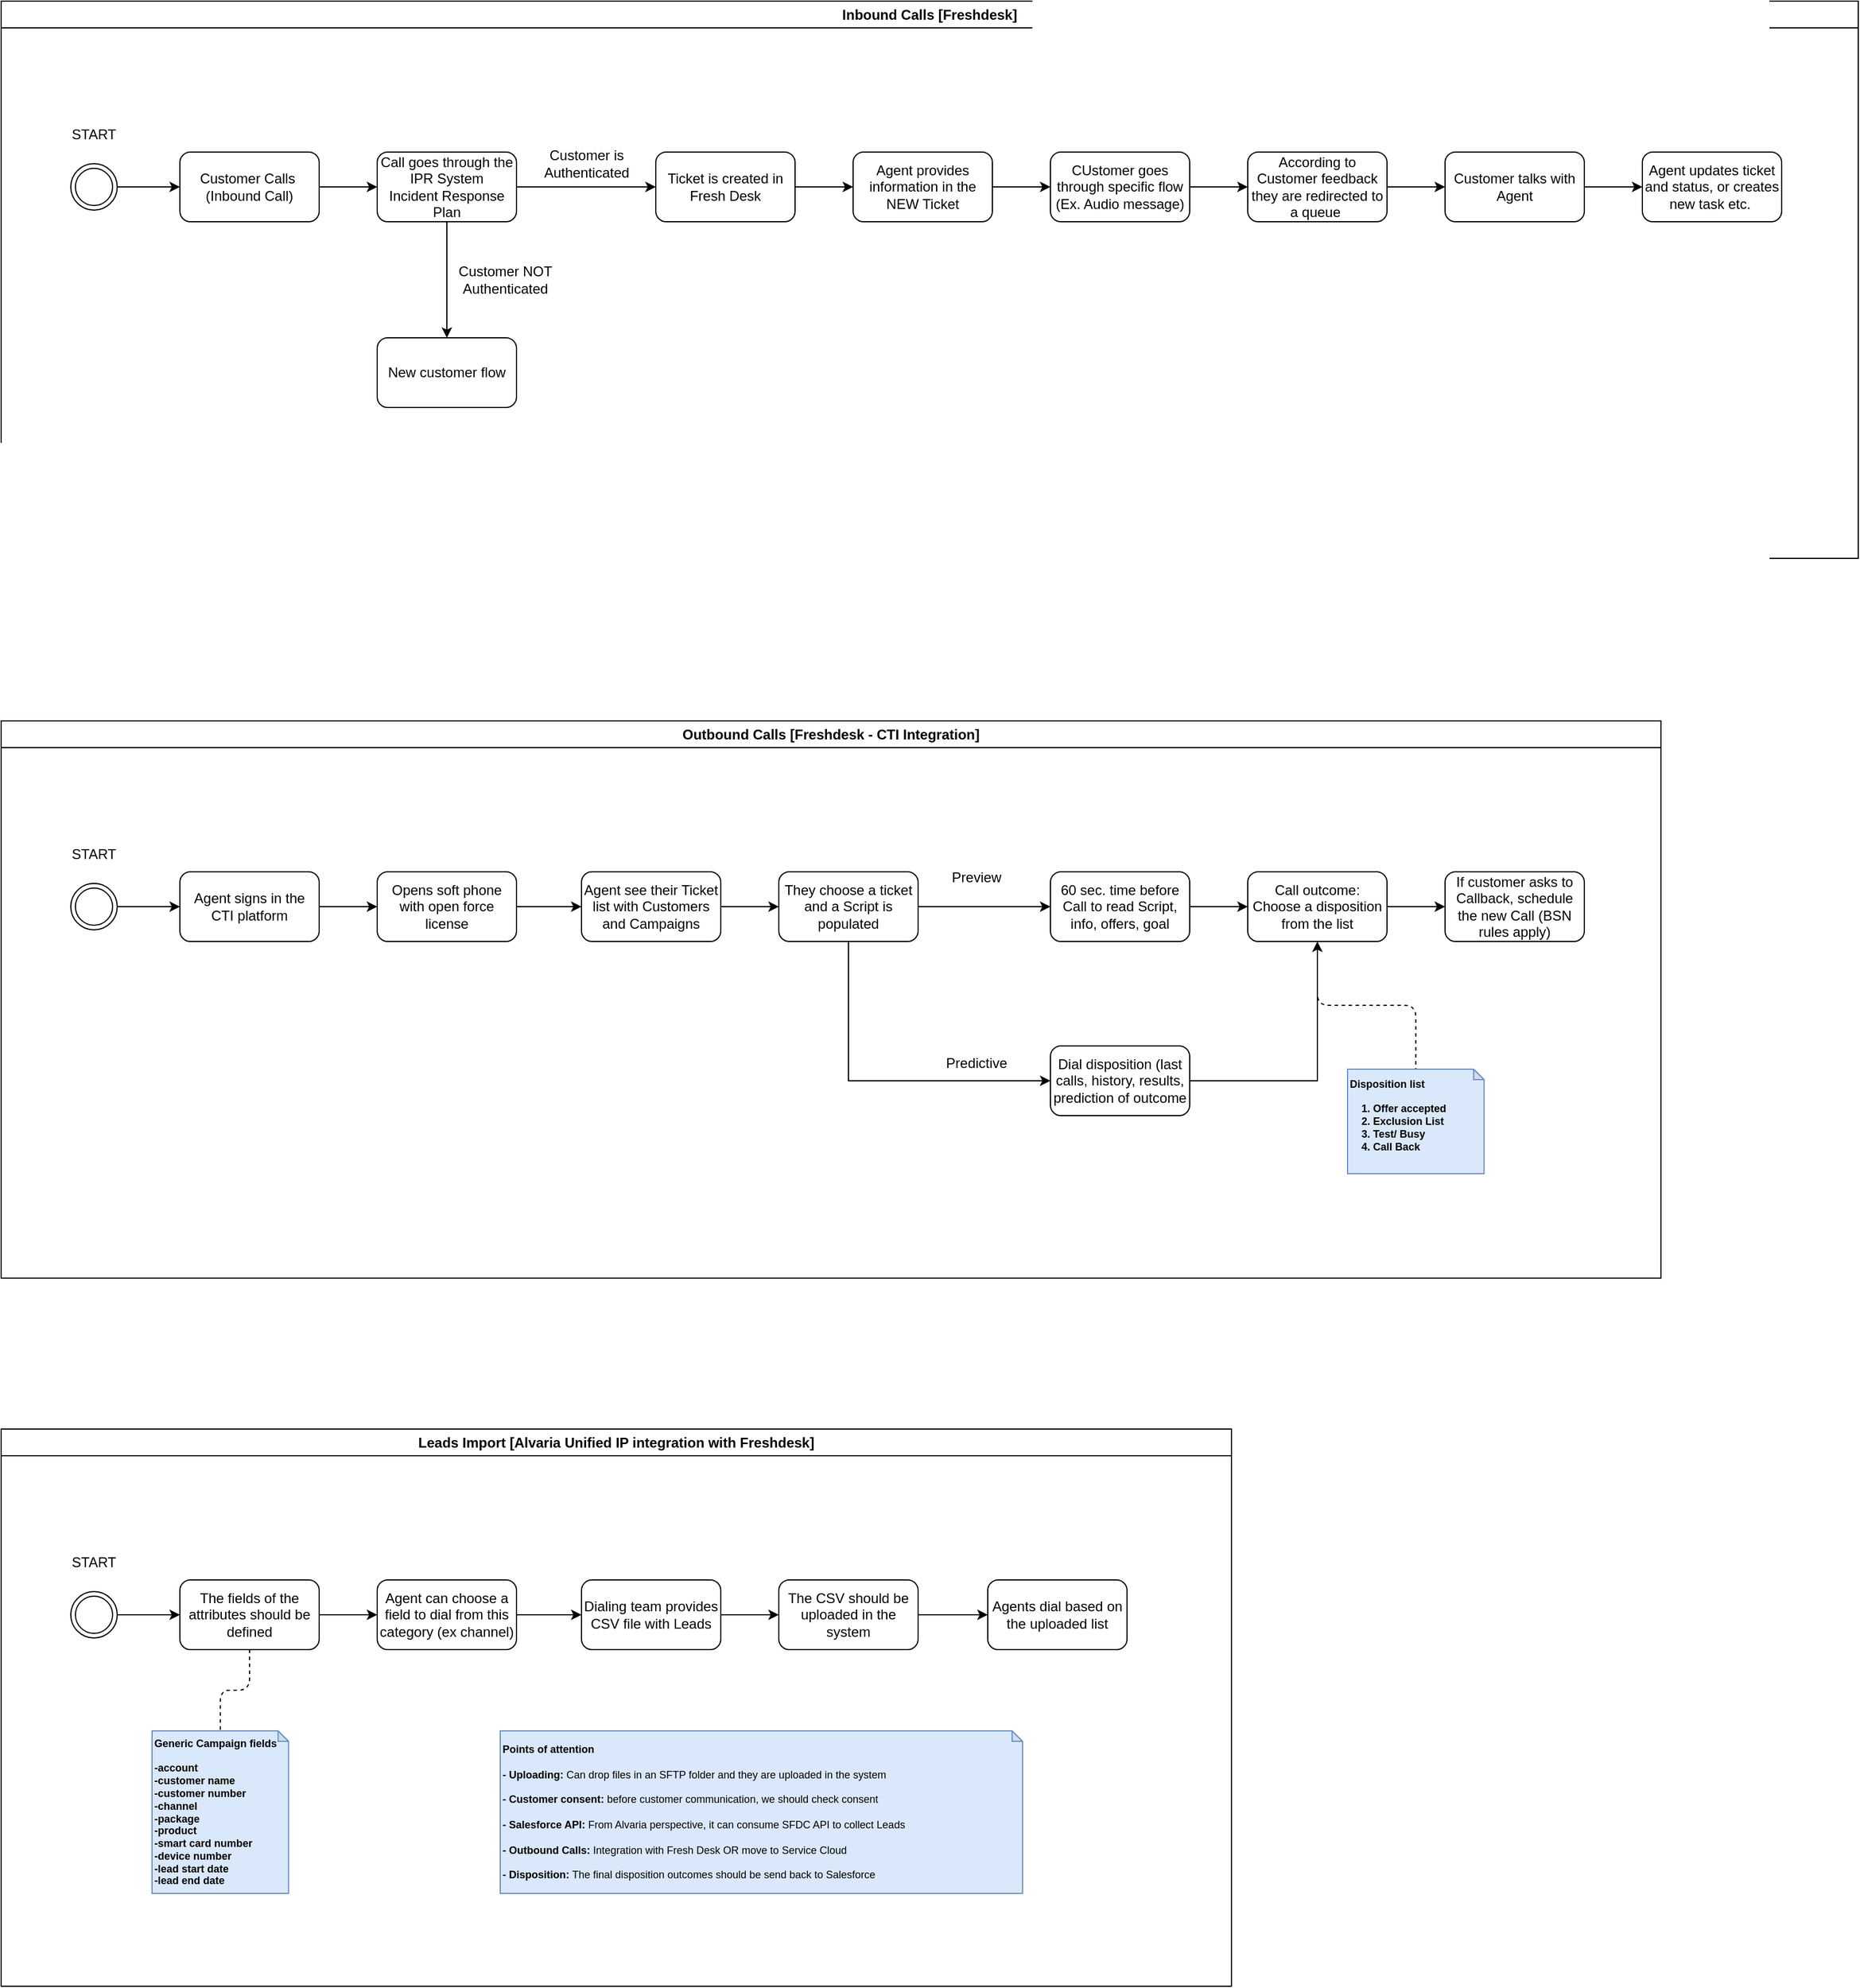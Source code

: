 <mxfile version="24.4.10" type="github">
  <diagram name="Page-1" id="iOCc6ktBS3NgpYVs54zf">
    <mxGraphModel dx="1260" dy="628" grid="1" gridSize="10" guides="1" tooltips="1" connect="1" arrows="1" fold="1" page="1" pageScale="1" pageWidth="827" pageHeight="1169" math="0" shadow="0">
      <root>
        <mxCell id="0" />
        <mxCell id="1" parent="0" />
        <mxCell id="b6pz_huEGMT_seK_fN8o-1" value="Inbound Calls [Freshdesk]" style="swimlane;whiteSpace=wrap;html=1;align=center;" vertex="1" parent="1">
          <mxGeometry x="20" y="40" width="1600" height="480" as="geometry" />
        </mxCell>
        <mxCell id="b6pz_huEGMT_seK_fN8o-2" style="edgeStyle=orthogonalEdgeStyle;rounded=0;orthogonalLoop=1;jettySize=auto;html=1;" edge="1" parent="b6pz_huEGMT_seK_fN8o-1" source="b6pz_huEGMT_seK_fN8o-3" target="b6pz_huEGMT_seK_fN8o-6">
          <mxGeometry relative="1" as="geometry" />
        </mxCell>
        <mxCell id="b6pz_huEGMT_seK_fN8o-3" value="Customer Calls&amp;nbsp;&lt;div&gt;(Inbound Call)&lt;/div&gt;" style="rounded=1;whiteSpace=wrap;html=1;" vertex="1" parent="b6pz_huEGMT_seK_fN8o-1">
          <mxGeometry x="154" y="130" width="120" height="60" as="geometry" />
        </mxCell>
        <mxCell id="b6pz_huEGMT_seK_fN8o-4" style="edgeStyle=orthogonalEdgeStyle;rounded=0;orthogonalLoop=1;jettySize=auto;html=1;" edge="1" parent="b6pz_huEGMT_seK_fN8o-1" source="b6pz_huEGMT_seK_fN8o-6" target="b6pz_huEGMT_seK_fN8o-8">
          <mxGeometry relative="1" as="geometry" />
        </mxCell>
        <mxCell id="b6pz_huEGMT_seK_fN8o-5" style="edgeStyle=orthogonalEdgeStyle;rounded=0;orthogonalLoop=1;jettySize=auto;html=1;" edge="1" parent="b6pz_huEGMT_seK_fN8o-1" source="b6pz_huEGMT_seK_fN8o-6" target="b6pz_huEGMT_seK_fN8o-11">
          <mxGeometry relative="1" as="geometry" />
        </mxCell>
        <mxCell id="b6pz_huEGMT_seK_fN8o-6" value="Call goes through the IPR System&lt;div&gt;Incident Response Plan&lt;/div&gt;" style="rounded=1;whiteSpace=wrap;html=1;" vertex="1" parent="b6pz_huEGMT_seK_fN8o-1">
          <mxGeometry x="324" y="130" width="120" height="60" as="geometry" />
        </mxCell>
        <mxCell id="b6pz_huEGMT_seK_fN8o-7" style="edgeStyle=orthogonalEdgeStyle;rounded=0;orthogonalLoop=1;jettySize=auto;html=1;" edge="1" parent="b6pz_huEGMT_seK_fN8o-1" source="b6pz_huEGMT_seK_fN8o-8" target="b6pz_huEGMT_seK_fN8o-10">
          <mxGeometry relative="1" as="geometry" />
        </mxCell>
        <mxCell id="b6pz_huEGMT_seK_fN8o-8" value="Ticket is created in Fresh Desk" style="rounded=1;whiteSpace=wrap;html=1;" vertex="1" parent="b6pz_huEGMT_seK_fN8o-1">
          <mxGeometry x="564" y="130" width="120" height="60" as="geometry" />
        </mxCell>
        <mxCell id="b6pz_huEGMT_seK_fN8o-9" style="edgeStyle=orthogonalEdgeStyle;rounded=0;orthogonalLoop=1;jettySize=auto;html=1;" edge="1" parent="b6pz_huEGMT_seK_fN8o-1" source="b6pz_huEGMT_seK_fN8o-10" target="b6pz_huEGMT_seK_fN8o-13">
          <mxGeometry relative="1" as="geometry" />
        </mxCell>
        <mxCell id="b6pz_huEGMT_seK_fN8o-10" value="Agent provides information in the NEW Ticket" style="rounded=1;whiteSpace=wrap;html=1;" vertex="1" parent="b6pz_huEGMT_seK_fN8o-1">
          <mxGeometry x="734" y="130" width="120" height="60" as="geometry" />
        </mxCell>
        <mxCell id="b6pz_huEGMT_seK_fN8o-11" value="New customer flow" style="rounded=1;whiteSpace=wrap;html=1;" vertex="1" parent="b6pz_huEGMT_seK_fN8o-1">
          <mxGeometry x="324" y="290" width="120" height="60" as="geometry" />
        </mxCell>
        <mxCell id="b6pz_huEGMT_seK_fN8o-12" style="edgeStyle=orthogonalEdgeStyle;rounded=0;orthogonalLoop=1;jettySize=auto;html=1;" edge="1" parent="b6pz_huEGMT_seK_fN8o-1" source="b6pz_huEGMT_seK_fN8o-13" target="b6pz_huEGMT_seK_fN8o-17">
          <mxGeometry relative="1" as="geometry" />
        </mxCell>
        <mxCell id="b6pz_huEGMT_seK_fN8o-13" value="CUstomer goes through specific flow (Ex. Audio message)" style="rounded=1;whiteSpace=wrap;html=1;" vertex="1" parent="b6pz_huEGMT_seK_fN8o-1">
          <mxGeometry x="904" y="130" width="120" height="60" as="geometry" />
        </mxCell>
        <mxCell id="b6pz_huEGMT_seK_fN8o-14" style="edgeStyle=orthogonalEdgeStyle;rounded=0;orthogonalLoop=1;jettySize=auto;html=1;" edge="1" parent="b6pz_huEGMT_seK_fN8o-1" source="b6pz_huEGMT_seK_fN8o-15" target="b6pz_huEGMT_seK_fN8o-18">
          <mxGeometry relative="1" as="geometry" />
        </mxCell>
        <mxCell id="b6pz_huEGMT_seK_fN8o-15" value="Customer talks with Agent" style="rounded=1;whiteSpace=wrap;html=1;" vertex="1" parent="b6pz_huEGMT_seK_fN8o-1">
          <mxGeometry x="1244" y="130" width="120" height="60" as="geometry" />
        </mxCell>
        <mxCell id="b6pz_huEGMT_seK_fN8o-16" style="edgeStyle=orthogonalEdgeStyle;rounded=0;orthogonalLoop=1;jettySize=auto;html=1;" edge="1" parent="b6pz_huEGMT_seK_fN8o-1" source="b6pz_huEGMT_seK_fN8o-17" target="b6pz_huEGMT_seK_fN8o-15">
          <mxGeometry relative="1" as="geometry" />
        </mxCell>
        <mxCell id="b6pz_huEGMT_seK_fN8o-17" value="According to Customer feedback they are redirected to a queue&amp;nbsp;" style="rounded=1;whiteSpace=wrap;html=1;" vertex="1" parent="b6pz_huEGMT_seK_fN8o-1">
          <mxGeometry x="1074" y="130" width="120" height="60" as="geometry" />
        </mxCell>
        <mxCell id="b6pz_huEGMT_seK_fN8o-18" value="Agent updates ticket and status, or creates new task etc.&amp;nbsp;" style="rounded=1;whiteSpace=wrap;html=1;" vertex="1" parent="b6pz_huEGMT_seK_fN8o-1">
          <mxGeometry x="1414" y="130" width="120" height="60" as="geometry" />
        </mxCell>
        <mxCell id="b6pz_huEGMT_seK_fN8o-19" value="Customer is&lt;div&gt;Authenticated&lt;/div&gt;" style="text;html=1;align=center;verticalAlign=middle;resizable=0;points=[];autosize=1;strokeColor=none;fillColor=none;" vertex="1" parent="b6pz_huEGMT_seK_fN8o-1">
          <mxGeometry x="454" y="120" width="100" height="40" as="geometry" />
        </mxCell>
        <mxCell id="b6pz_huEGMT_seK_fN8o-20" value="Customer NOT&lt;div&gt;Authenticated&lt;/div&gt;" style="text;html=1;align=center;verticalAlign=middle;resizable=0;points=[];autosize=1;strokeColor=none;fillColor=none;" vertex="1" parent="b6pz_huEGMT_seK_fN8o-1">
          <mxGeometry x="384" y="220" width="100" height="40" as="geometry" />
        </mxCell>
        <mxCell id="b6pz_huEGMT_seK_fN8o-21" style="edgeStyle=orthogonalEdgeStyle;rounded=0;orthogonalLoop=1;jettySize=auto;html=1;exitX=1;exitY=0.5;exitDx=0;exitDy=0;" edge="1" parent="b6pz_huEGMT_seK_fN8o-1" source="b6pz_huEGMT_seK_fN8o-22" target="b6pz_huEGMT_seK_fN8o-3">
          <mxGeometry relative="1" as="geometry">
            <mxPoint x="140" y="160" as="targetPoint" />
          </mxGeometry>
        </mxCell>
        <mxCell id="b6pz_huEGMT_seK_fN8o-22" value="" style="ellipse;shape=doubleEllipse;whiteSpace=wrap;html=1;aspect=fixed;" vertex="1" parent="b6pz_huEGMT_seK_fN8o-1">
          <mxGeometry x="60" y="140" width="40" height="40" as="geometry" />
        </mxCell>
        <mxCell id="b6pz_huEGMT_seK_fN8o-23" value="START" style="text;html=1;align=center;verticalAlign=middle;whiteSpace=wrap;rounded=0;" vertex="1" parent="b6pz_huEGMT_seK_fN8o-1">
          <mxGeometry x="50" y="100" width="60" height="30" as="geometry" />
        </mxCell>
        <mxCell id="b6pz_huEGMT_seK_fN8o-24" value="Outbound Calls [Freshdesk - CTI Integration]" style="swimlane;whiteSpace=wrap;html=1;align=center;" vertex="1" parent="1">
          <mxGeometry x="20" y="660" width="1430" height="480" as="geometry" />
        </mxCell>
        <mxCell id="b6pz_huEGMT_seK_fN8o-25" style="edgeStyle=orthogonalEdgeStyle;rounded=0;orthogonalLoop=1;jettySize=auto;html=1;" edge="1" parent="b6pz_huEGMT_seK_fN8o-24" source="b6pz_huEGMT_seK_fN8o-26" target="b6pz_huEGMT_seK_fN8o-28">
          <mxGeometry relative="1" as="geometry" />
        </mxCell>
        <mxCell id="b6pz_huEGMT_seK_fN8o-26" value="Agent signs in the CTI platform" style="rounded=1;whiteSpace=wrap;html=1;" vertex="1" parent="b6pz_huEGMT_seK_fN8o-24">
          <mxGeometry x="154" y="130" width="120" height="60" as="geometry" />
        </mxCell>
        <mxCell id="b6pz_huEGMT_seK_fN8o-27" style="edgeStyle=orthogonalEdgeStyle;rounded=0;orthogonalLoop=1;jettySize=auto;html=1;" edge="1" parent="b6pz_huEGMT_seK_fN8o-24" source="b6pz_huEGMT_seK_fN8o-28" target="b6pz_huEGMT_seK_fN8o-30">
          <mxGeometry relative="1" as="geometry" />
        </mxCell>
        <mxCell id="b6pz_huEGMT_seK_fN8o-28" value="Opens soft phone with open force license" style="rounded=1;whiteSpace=wrap;html=1;" vertex="1" parent="b6pz_huEGMT_seK_fN8o-24">
          <mxGeometry x="324" y="130" width="120" height="60" as="geometry" />
        </mxCell>
        <mxCell id="b6pz_huEGMT_seK_fN8o-29" style="edgeStyle=orthogonalEdgeStyle;rounded=0;orthogonalLoop=1;jettySize=auto;html=1;" edge="1" parent="b6pz_huEGMT_seK_fN8o-24" source="b6pz_huEGMT_seK_fN8o-30" target="b6pz_huEGMT_seK_fN8o-33">
          <mxGeometry relative="1" as="geometry" />
        </mxCell>
        <mxCell id="b6pz_huEGMT_seK_fN8o-30" value="Agent see their Ticket list with Customers and Campaigns" style="rounded=1;whiteSpace=wrap;html=1;" vertex="1" parent="b6pz_huEGMT_seK_fN8o-24">
          <mxGeometry x="500" y="130" width="120" height="60" as="geometry" />
        </mxCell>
        <mxCell id="b6pz_huEGMT_seK_fN8o-31" style="edgeStyle=orthogonalEdgeStyle;rounded=0;orthogonalLoop=1;jettySize=auto;html=1;" edge="1" parent="b6pz_huEGMT_seK_fN8o-24" source="b6pz_huEGMT_seK_fN8o-33" target="b6pz_huEGMT_seK_fN8o-37">
          <mxGeometry relative="1" as="geometry">
            <mxPoint x="840" y="160" as="targetPoint" />
          </mxGeometry>
        </mxCell>
        <mxCell id="b6pz_huEGMT_seK_fN8o-32" style="edgeStyle=orthogonalEdgeStyle;rounded=0;orthogonalLoop=1;jettySize=auto;html=1;" edge="1" parent="b6pz_huEGMT_seK_fN8o-24" source="b6pz_huEGMT_seK_fN8o-33" target="b6pz_huEGMT_seK_fN8o-35">
          <mxGeometry relative="1" as="geometry">
            <Array as="points">
              <mxPoint x="730" y="310" />
            </Array>
          </mxGeometry>
        </mxCell>
        <mxCell id="b6pz_huEGMT_seK_fN8o-33" value="They choose a ticket and a Script is populated" style="rounded=1;whiteSpace=wrap;html=1;" vertex="1" parent="b6pz_huEGMT_seK_fN8o-24">
          <mxGeometry x="670" y="130" width="120" height="60" as="geometry" />
        </mxCell>
        <mxCell id="b6pz_huEGMT_seK_fN8o-34" style="edgeStyle=orthogonalEdgeStyle;rounded=0;orthogonalLoop=1;jettySize=auto;html=1;" edge="1" parent="b6pz_huEGMT_seK_fN8o-24" source="b6pz_huEGMT_seK_fN8o-35" target="b6pz_huEGMT_seK_fN8o-41">
          <mxGeometry relative="1" as="geometry" />
        </mxCell>
        <mxCell id="b6pz_huEGMT_seK_fN8o-35" value="Dial disposition (last calls, history, results, prediction of outcome" style="rounded=1;whiteSpace=wrap;html=1;" vertex="1" parent="b6pz_huEGMT_seK_fN8o-24">
          <mxGeometry x="904" y="280" width="120" height="60" as="geometry" />
        </mxCell>
        <mxCell id="b6pz_huEGMT_seK_fN8o-36" style="edgeStyle=orthogonalEdgeStyle;rounded=0;orthogonalLoop=1;jettySize=auto;html=1;" edge="1" parent="b6pz_huEGMT_seK_fN8o-24" source="b6pz_huEGMT_seK_fN8o-37" target="b6pz_huEGMT_seK_fN8o-41">
          <mxGeometry relative="1" as="geometry" />
        </mxCell>
        <mxCell id="b6pz_huEGMT_seK_fN8o-37" value="60 sec. time before Call to read Script, info, offers, goal" style="rounded=1;whiteSpace=wrap;html=1;" vertex="1" parent="b6pz_huEGMT_seK_fN8o-24">
          <mxGeometry x="904" y="130" width="120" height="60" as="geometry" />
        </mxCell>
        <mxCell id="b6pz_huEGMT_seK_fN8o-38" value="If customer asks to Callback, schedule the new Call (BSN rules apply)" style="rounded=1;whiteSpace=wrap;html=1;" vertex="1" parent="b6pz_huEGMT_seK_fN8o-24">
          <mxGeometry x="1244" y="130" width="120" height="60" as="geometry" />
        </mxCell>
        <mxCell id="b6pz_huEGMT_seK_fN8o-39" style="edgeStyle=orthogonalEdgeStyle;rounded=0;orthogonalLoop=1;jettySize=auto;html=1;" edge="1" parent="b6pz_huEGMT_seK_fN8o-24" source="b6pz_huEGMT_seK_fN8o-41" target="b6pz_huEGMT_seK_fN8o-38">
          <mxGeometry relative="1" as="geometry" />
        </mxCell>
        <mxCell id="b6pz_huEGMT_seK_fN8o-40" style="edgeStyle=orthogonalEdgeStyle;rounded=1;orthogonalLoop=1;jettySize=auto;html=1;dashed=1;endArrow=none;endFill=0;curved=0;" edge="1" parent="b6pz_huEGMT_seK_fN8o-24" source="b6pz_huEGMT_seK_fN8o-41" target="b6pz_huEGMT_seK_fN8o-47">
          <mxGeometry relative="1" as="geometry" />
        </mxCell>
        <mxCell id="b6pz_huEGMT_seK_fN8o-41" value="Call outcome: Choose a disposition from the list" style="rounded=1;whiteSpace=wrap;html=1;" vertex="1" parent="b6pz_huEGMT_seK_fN8o-24">
          <mxGeometry x="1074" y="130" width="120" height="60" as="geometry" />
        </mxCell>
        <mxCell id="b6pz_huEGMT_seK_fN8o-42" value="Preview" style="text;html=1;align=center;verticalAlign=middle;resizable=0;points=[];autosize=1;strokeColor=none;fillColor=none;" vertex="1" parent="b6pz_huEGMT_seK_fN8o-24">
          <mxGeometry x="805" y="120" width="70" height="30" as="geometry" />
        </mxCell>
        <mxCell id="b6pz_huEGMT_seK_fN8o-43" value="Predictive" style="text;html=1;align=center;verticalAlign=middle;resizable=0;points=[];autosize=1;strokeColor=none;fillColor=none;" vertex="1" parent="b6pz_huEGMT_seK_fN8o-24">
          <mxGeometry x="800" y="280" width="80" height="30" as="geometry" />
        </mxCell>
        <mxCell id="b6pz_huEGMT_seK_fN8o-44" style="edgeStyle=orthogonalEdgeStyle;rounded=0;orthogonalLoop=1;jettySize=auto;html=1;exitX=1;exitY=0.5;exitDx=0;exitDy=0;" edge="1" parent="b6pz_huEGMT_seK_fN8o-24" source="b6pz_huEGMT_seK_fN8o-45" target="b6pz_huEGMT_seK_fN8o-26">
          <mxGeometry relative="1" as="geometry">
            <mxPoint x="140" y="160" as="targetPoint" />
          </mxGeometry>
        </mxCell>
        <mxCell id="b6pz_huEGMT_seK_fN8o-45" value="" style="ellipse;shape=doubleEllipse;whiteSpace=wrap;html=1;aspect=fixed;" vertex="1" parent="b6pz_huEGMT_seK_fN8o-24">
          <mxGeometry x="60" y="140" width="40" height="40" as="geometry" />
        </mxCell>
        <mxCell id="b6pz_huEGMT_seK_fN8o-46" value="START" style="text;html=1;align=center;verticalAlign=middle;whiteSpace=wrap;rounded=0;" vertex="1" parent="b6pz_huEGMT_seK_fN8o-24">
          <mxGeometry x="50" y="100" width="60" height="30" as="geometry" />
        </mxCell>
        <mxCell id="b6pz_huEGMT_seK_fN8o-47" value="&lt;div&gt;&lt;div&gt;&lt;b&gt;Disposition list&lt;/b&gt;&lt;/div&gt;&lt;div&gt;&lt;b&gt;&lt;br&gt;&lt;/b&gt;&lt;/div&gt;&lt;div&gt;&lt;b&gt;&amp;nbsp; &amp;nbsp; 1. Offer accepted&lt;/b&gt;&lt;/div&gt;&lt;div&gt;&lt;b&gt;&amp;nbsp; &amp;nbsp; 2. Exclusion List&lt;/b&gt;&lt;/div&gt;&lt;div&gt;&lt;b&gt;&amp;nbsp; &amp;nbsp; 3. Test/ Busy&lt;/b&gt;&lt;/div&gt;&lt;div&gt;&lt;b&gt;&amp;nbsp; &amp;nbsp; 4. Call Back&lt;/b&gt;&lt;/div&gt;&lt;/div&gt;&lt;div&gt;&lt;br&gt;&lt;/div&gt;" style="shape=note;whiteSpace=wrap;html=1;backgroundOutline=1;darkOpacity=0.05;size=9;fillColor=#dae8fc;strokeColor=#6c8ebf;fontSize=9;align=left;" vertex="1" parent="b6pz_huEGMT_seK_fN8o-24">
          <mxGeometry x="1160" y="300" width="117.63" height="90" as="geometry" />
        </mxCell>
        <mxCell id="b6pz_huEGMT_seK_fN8o-48" value="Leads Import [Alvaria Unified IP integration with Freshdesk]" style="swimlane;whiteSpace=wrap;html=1;align=center;" vertex="1" parent="1">
          <mxGeometry x="20" y="1270" width="1060" height="480" as="geometry" />
        </mxCell>
        <mxCell id="b6pz_huEGMT_seK_fN8o-49" style="edgeStyle=orthogonalEdgeStyle;rounded=0;orthogonalLoop=1;jettySize=auto;html=1;" edge="1" parent="b6pz_huEGMT_seK_fN8o-48" source="b6pz_huEGMT_seK_fN8o-51" target="b6pz_huEGMT_seK_fN8o-53">
          <mxGeometry relative="1" as="geometry" />
        </mxCell>
        <mxCell id="b6pz_huEGMT_seK_fN8o-50" style="edgeStyle=orthogonalEdgeStyle;rounded=1;orthogonalLoop=1;jettySize=auto;html=1;dashed=1;endArrow=none;endFill=0;curved=0;" edge="1" parent="b6pz_huEGMT_seK_fN8o-48" source="b6pz_huEGMT_seK_fN8o-51" target="b6pz_huEGMT_seK_fN8o-62">
          <mxGeometry relative="1" as="geometry" />
        </mxCell>
        <mxCell id="b6pz_huEGMT_seK_fN8o-51" value="The fields of the attributes should be defined" style="rounded=1;whiteSpace=wrap;html=1;" vertex="1" parent="b6pz_huEGMT_seK_fN8o-48">
          <mxGeometry x="154" y="130" width="120" height="60" as="geometry" />
        </mxCell>
        <mxCell id="b6pz_huEGMT_seK_fN8o-52" style="edgeStyle=orthogonalEdgeStyle;rounded=0;orthogonalLoop=1;jettySize=auto;html=1;" edge="1" parent="b6pz_huEGMT_seK_fN8o-48" source="b6pz_huEGMT_seK_fN8o-53" target="b6pz_huEGMT_seK_fN8o-55">
          <mxGeometry relative="1" as="geometry" />
        </mxCell>
        <mxCell id="b6pz_huEGMT_seK_fN8o-53" value="Agent can choose a field to dial from this category (ex channel)" style="rounded=1;whiteSpace=wrap;html=1;" vertex="1" parent="b6pz_huEGMT_seK_fN8o-48">
          <mxGeometry x="324" y="130" width="120" height="60" as="geometry" />
        </mxCell>
        <mxCell id="b6pz_huEGMT_seK_fN8o-54" style="edgeStyle=orthogonalEdgeStyle;rounded=0;orthogonalLoop=1;jettySize=auto;html=1;" edge="1" parent="b6pz_huEGMT_seK_fN8o-48" source="b6pz_huEGMT_seK_fN8o-55" target="b6pz_huEGMT_seK_fN8o-57">
          <mxGeometry relative="1" as="geometry" />
        </mxCell>
        <mxCell id="b6pz_huEGMT_seK_fN8o-55" value="Dialing team provides CSV file with Leads" style="rounded=1;whiteSpace=wrap;html=1;" vertex="1" parent="b6pz_huEGMT_seK_fN8o-48">
          <mxGeometry x="500" y="130" width="120" height="60" as="geometry" />
        </mxCell>
        <mxCell id="b6pz_huEGMT_seK_fN8o-56" style="edgeStyle=orthogonalEdgeStyle;rounded=0;orthogonalLoop=1;jettySize=auto;html=1;" edge="1" parent="b6pz_huEGMT_seK_fN8o-48" source="b6pz_huEGMT_seK_fN8o-57" target="b6pz_huEGMT_seK_fN8o-58">
          <mxGeometry relative="1" as="geometry">
            <mxPoint x="840" y="160" as="targetPoint" />
          </mxGeometry>
        </mxCell>
        <mxCell id="b6pz_huEGMT_seK_fN8o-57" value="The CSV should be uploaded in the system" style="rounded=1;whiteSpace=wrap;html=1;" vertex="1" parent="b6pz_huEGMT_seK_fN8o-48">
          <mxGeometry x="670" y="130" width="120" height="60" as="geometry" />
        </mxCell>
        <mxCell id="b6pz_huEGMT_seK_fN8o-58" value="Agents dial based on the uploaded list" style="rounded=1;whiteSpace=wrap;html=1;" vertex="1" parent="b6pz_huEGMT_seK_fN8o-48">
          <mxGeometry x="850" y="130" width="120" height="60" as="geometry" />
        </mxCell>
        <mxCell id="b6pz_huEGMT_seK_fN8o-59" style="edgeStyle=orthogonalEdgeStyle;rounded=0;orthogonalLoop=1;jettySize=auto;html=1;exitX=1;exitY=0.5;exitDx=0;exitDy=0;" edge="1" parent="b6pz_huEGMT_seK_fN8o-48" source="b6pz_huEGMT_seK_fN8o-60" target="b6pz_huEGMT_seK_fN8o-51">
          <mxGeometry relative="1" as="geometry">
            <mxPoint x="140" y="160" as="targetPoint" />
          </mxGeometry>
        </mxCell>
        <mxCell id="b6pz_huEGMT_seK_fN8o-60" value="" style="ellipse;shape=doubleEllipse;whiteSpace=wrap;html=1;aspect=fixed;" vertex="1" parent="b6pz_huEGMT_seK_fN8o-48">
          <mxGeometry x="60" y="140" width="40" height="40" as="geometry" />
        </mxCell>
        <mxCell id="b6pz_huEGMT_seK_fN8o-61" value="START" style="text;html=1;align=center;verticalAlign=middle;whiteSpace=wrap;rounded=0;" vertex="1" parent="b6pz_huEGMT_seK_fN8o-48">
          <mxGeometry x="50" y="100" width="60" height="30" as="geometry" />
        </mxCell>
        <mxCell id="b6pz_huEGMT_seK_fN8o-62" value="&lt;div&gt;&lt;b&gt;Generic Campaign fields&lt;/b&gt;&lt;/div&gt;&lt;div&gt;&lt;b&gt;&lt;br&gt;&lt;/b&gt;&lt;/div&gt;&lt;div&gt;&lt;b&gt;-account&lt;/b&gt;&lt;/div&gt;&lt;div&gt;&lt;b&gt;-customer name&lt;/b&gt;&lt;/div&gt;&lt;div&gt;&lt;b&gt;-customer number&lt;/b&gt;&lt;/div&gt;&lt;div&gt;&lt;b&gt;-channel&lt;/b&gt;&lt;/div&gt;&lt;div&gt;&lt;b&gt;-package&lt;/b&gt;&lt;/div&gt;&lt;div&gt;&lt;b&gt;-product&lt;/b&gt;&lt;/div&gt;&lt;div&gt;&lt;b&gt;-smart card number&lt;/b&gt;&lt;/div&gt;&lt;div&gt;&lt;b&gt;-device number&lt;/b&gt;&lt;/div&gt;&lt;div&gt;&lt;b&gt;-lead start date&lt;/b&gt;&lt;/div&gt;&lt;div&gt;&lt;b&gt;-lead end date&lt;/b&gt;&lt;br&gt;&lt;/div&gt;" style="shape=note;whiteSpace=wrap;html=1;backgroundOutline=1;darkOpacity=0.05;size=9;fillColor=#dae8fc;strokeColor=#6c8ebf;fontSize=9;align=left;" vertex="1" parent="b6pz_huEGMT_seK_fN8o-48">
          <mxGeometry x="130" y="260" width="117.63" height="140" as="geometry" />
        </mxCell>
        <mxCell id="b6pz_huEGMT_seK_fN8o-63" value="&lt;div&gt;&lt;b&gt;Points of attention&amp;nbsp;&lt;/b&gt;&lt;/div&gt;&lt;div&gt;&lt;b&gt;&lt;br&gt;&lt;/b&gt;&lt;/div&gt;&lt;div&gt;&lt;b&gt;- Uploading:&amp;nbsp;&lt;/b&gt;Can drop files in an SFTP folder and they are uploaded in the system&lt;/div&gt;&lt;div&gt;&lt;br&gt;&lt;/div&gt;&lt;div&gt;&lt;b&gt;- Customer consent:&amp;nbsp;&lt;/b&gt;before customer communication, we should check consent&amp;nbsp;&lt;/div&gt;&lt;div&gt;&lt;br&gt;&lt;/div&gt;&lt;div&gt;&lt;b&gt;- Salesforce API:&amp;nbsp;&lt;/b&gt;From Alvaria perspective, it can consume SFDC API to collect Leads&amp;nbsp;&lt;/div&gt;&lt;div&gt;&lt;br&gt;&lt;/div&gt;&lt;div&gt;&lt;b&gt;- Outbound Calls:&amp;nbsp;&lt;/b&gt;Integration with Fresh Desk OR move to Service Cloud&lt;/div&gt;&lt;div&gt;&lt;br&gt;&lt;/div&gt;&lt;div&gt;&lt;b&gt;- Disposition:&amp;nbsp;&lt;/b&gt;The final disposition outcomes should be send back to Salesforce &amp;nbsp; &amp;nbsp;&lt;/div&gt;" style="shape=note;whiteSpace=wrap;html=1;backgroundOutline=1;darkOpacity=0.05;size=9;fillColor=#dae8fc;strokeColor=#6c8ebf;fontSize=9;align=left;" vertex="1" parent="b6pz_huEGMT_seK_fN8o-48">
          <mxGeometry x="430" y="260" width="450" height="140" as="geometry" />
        </mxCell>
      </root>
    </mxGraphModel>
  </diagram>
</mxfile>
